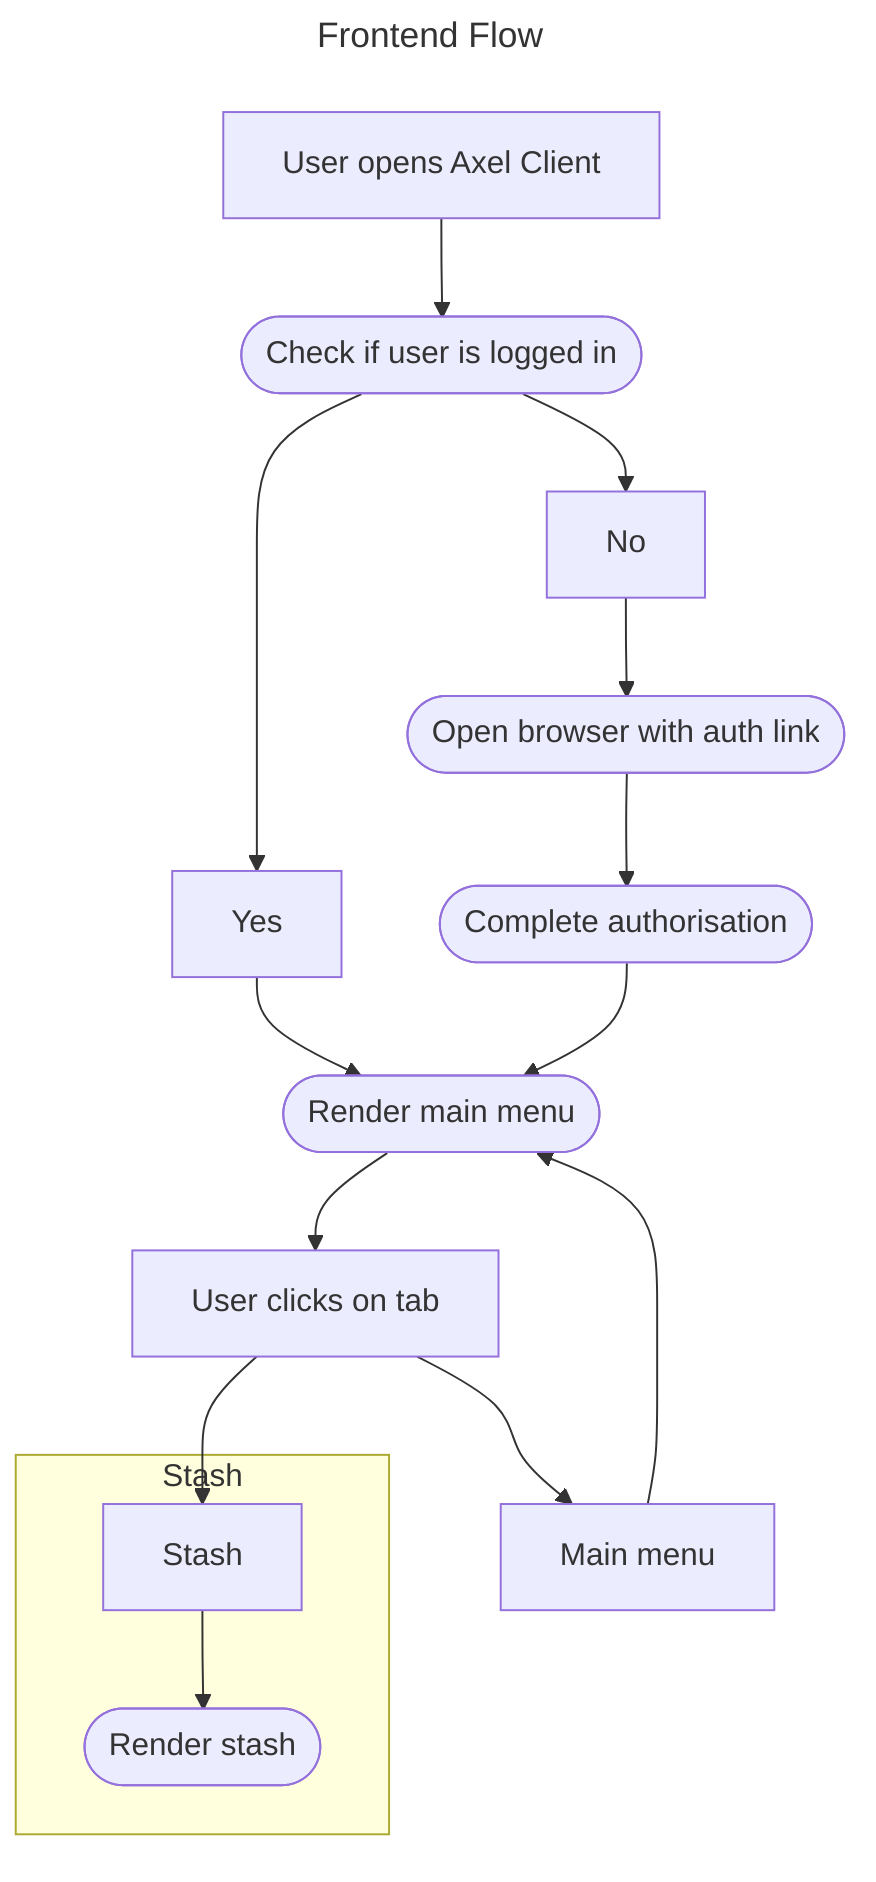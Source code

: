 ---
title: Frontend Flow
---
flowchart TD
    openClient[User opens Axel Client] --> isUserLoggedIn([Check if user is logged in])
    isUserLoggedIn --> loggedIn[Yes]
    isUserLoggedIn --> notLoggedIn[No]
    notLoggedIn --> openBrowser([Open browser with auth link])
    loggedIn --> renderMainMenu([Render main menu])
    openBrowser --> completeAuth([Complete authorisation])
    completeAuth --> renderMainMenu
    renderMainMenu --> userClicksTab[User clicks on tab]

    userClicksTab --> selectMainMenu[Main menu]
    selectMainMenu --> renderMainMenu
    userClicksTab --> selectStash[Stash]
    subgraph Stash
        selectStash[Stash] --> renderStash([Render stash])
    end